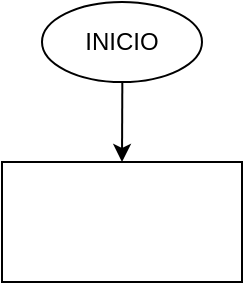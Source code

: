 <mxfile>
    <diagram id="My981FlcOrfVmwsAvDla" name="Página-1">
        <mxGraphModel dx="650" dy="516" grid="1" gridSize="10" guides="1" tooltips="1" connect="1" arrows="1" fold="1" page="1" pageScale="1" pageWidth="827" pageHeight="1169" math="0" shadow="0">
            <root>
                <mxCell id="0"/>
                <mxCell id="1" parent="0"/>
                <mxCell id="5" value="" style="edgeStyle=none;html=1;" edge="1" parent="1" source="2" target="4">
                    <mxGeometry relative="1" as="geometry"/>
                </mxCell>
                <mxCell id="2" value="INICIO" style="ellipse;whiteSpace=wrap;html=1;" parent="1" vertex="1">
                    <mxGeometry x="200" y="80" width="80" height="40" as="geometry"/>
                </mxCell>
                <mxCell id="4" value="" style="whiteSpace=wrap;html=1;" vertex="1" parent="1">
                    <mxGeometry x="180" y="160" width="120" height="60" as="geometry"/>
                </mxCell>
            </root>
        </mxGraphModel>
    </diagram>
</mxfile>